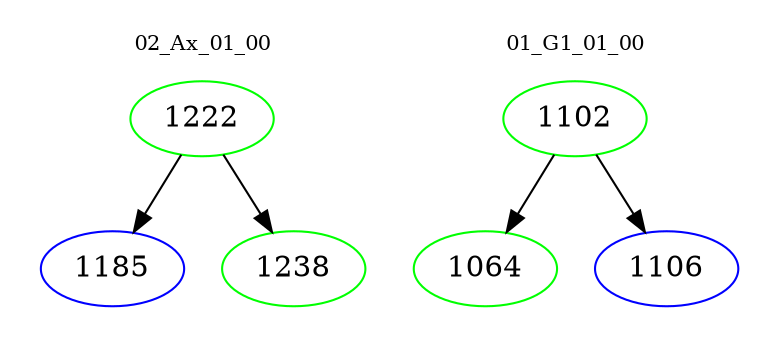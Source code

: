 digraph{
subgraph cluster_0 {
color = white
label = "02_Ax_01_00";
fontsize=10;
T0_1222 [label="1222", color="green"]
T0_1222 -> T0_1185 [color="black"]
T0_1185 [label="1185", color="blue"]
T0_1222 -> T0_1238 [color="black"]
T0_1238 [label="1238", color="green"]
}
subgraph cluster_1 {
color = white
label = "01_G1_01_00";
fontsize=10;
T1_1102 [label="1102", color="green"]
T1_1102 -> T1_1064 [color="black"]
T1_1064 [label="1064", color="green"]
T1_1102 -> T1_1106 [color="black"]
T1_1106 [label="1106", color="blue"]
}
}
